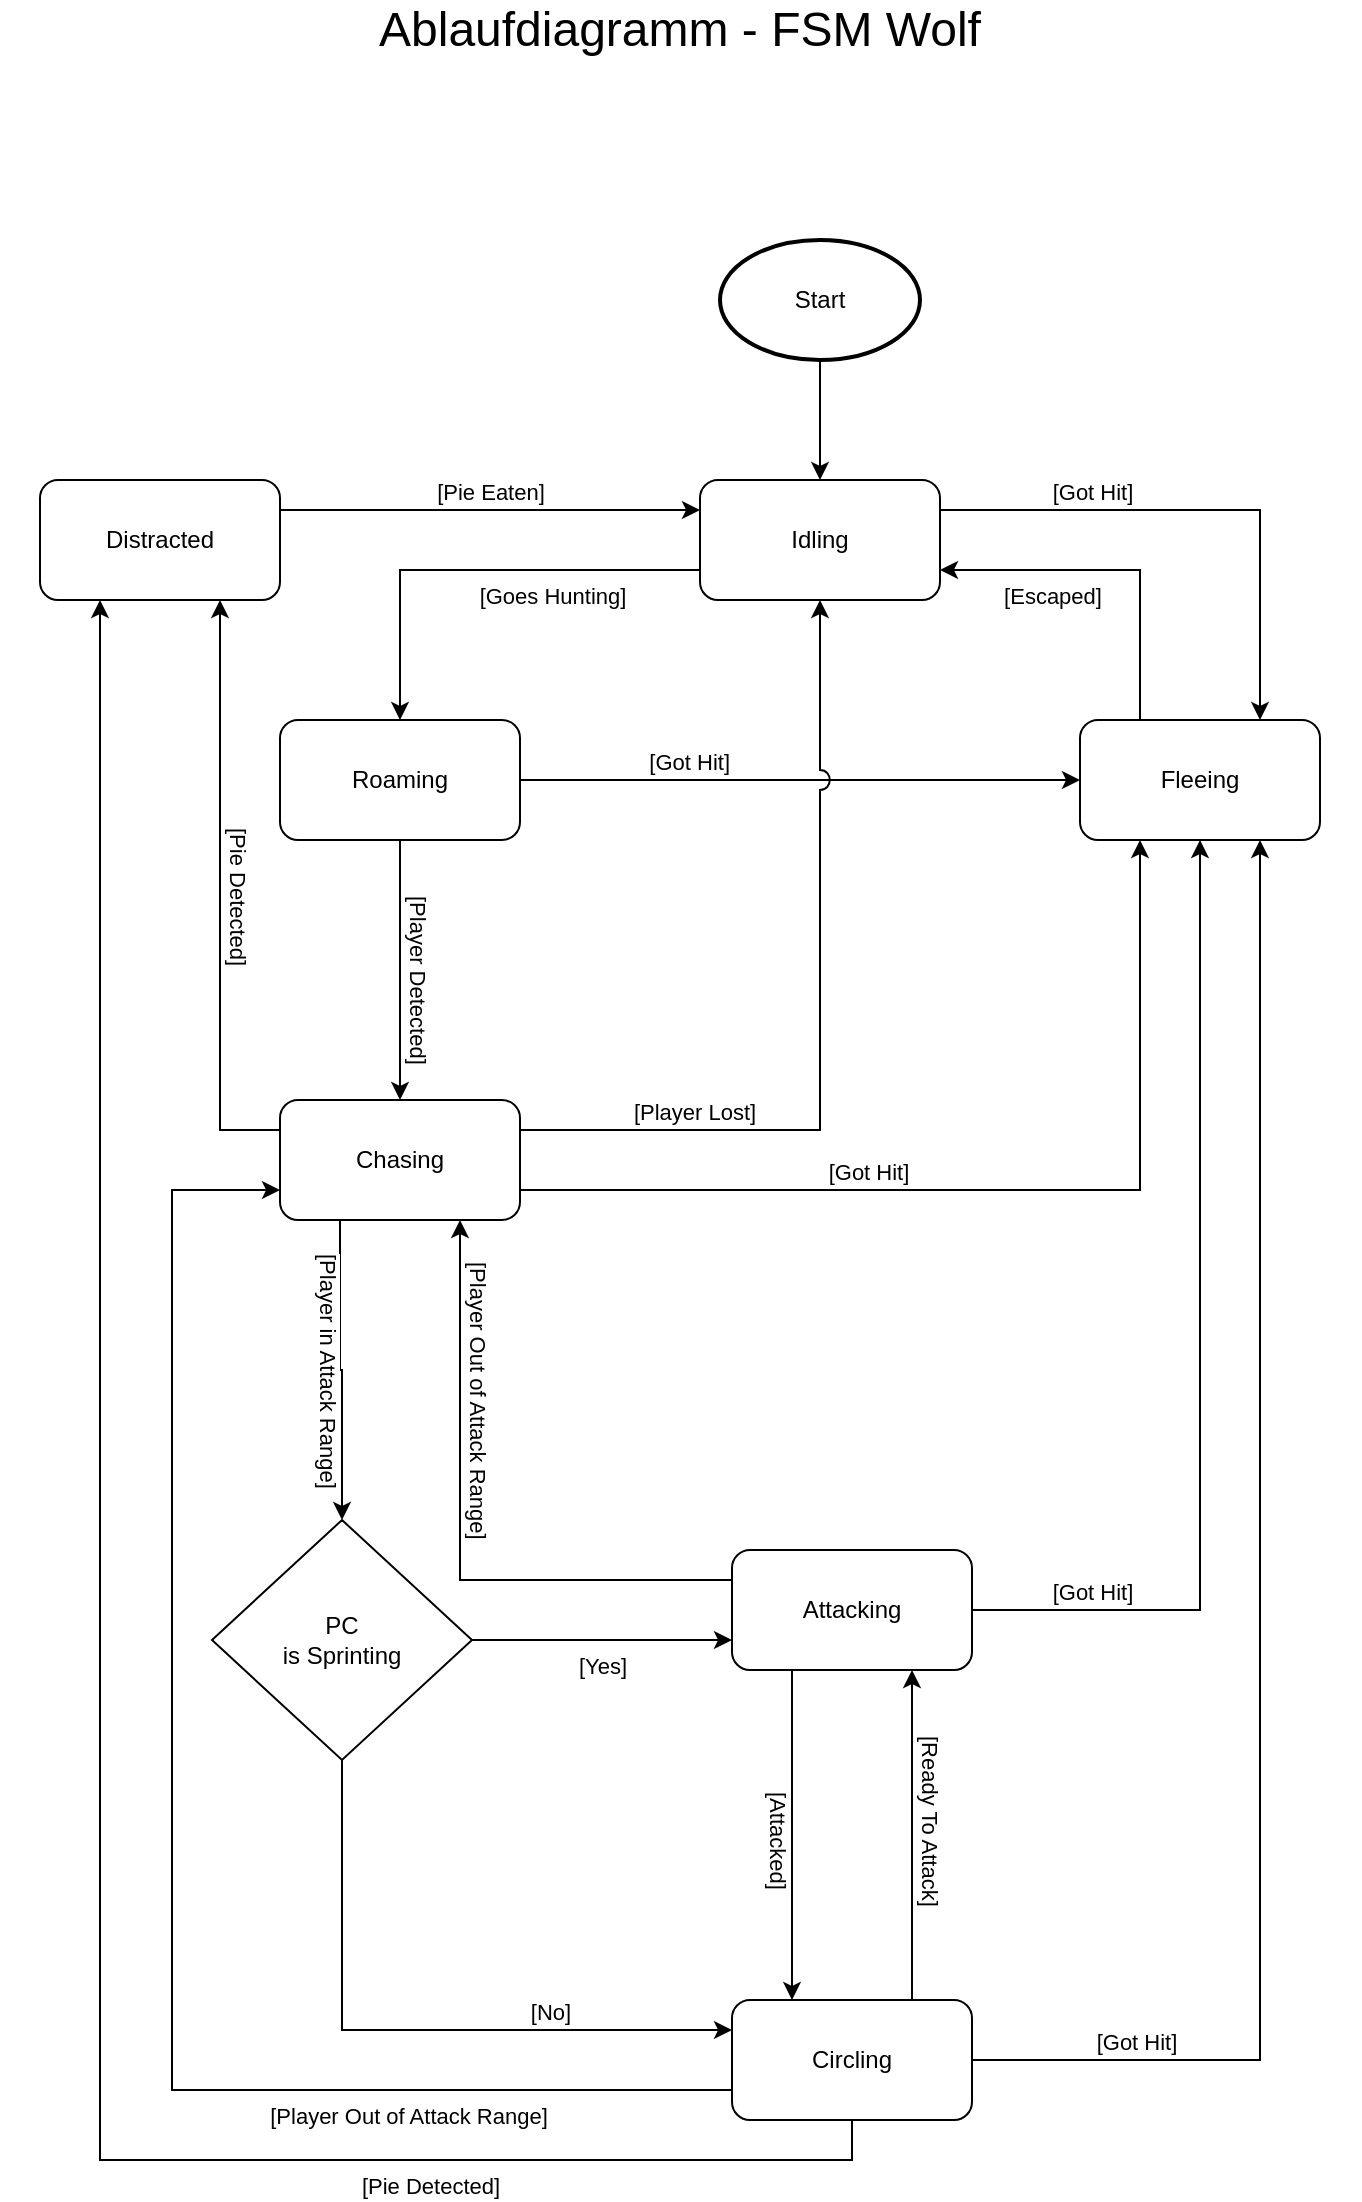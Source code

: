 <mxfile version="24.4.6" type="device">
  <diagram name="Seite-1" id="SroEx1rSqfCV8pFCb8dn">
    <mxGraphModel dx="1420" dy="834" grid="1" gridSize="10" guides="1" tooltips="1" connect="1" arrows="1" fold="1" page="1" pageScale="1" pageWidth="827" pageHeight="1169" math="0" shadow="0">
      <root>
        <mxCell id="0" />
        <mxCell id="1" parent="0" />
        <mxCell id="8OOta2SLHqOS_gNMMTu4-6" value="[Player Detected]" style="edgeStyle=orthogonalEdgeStyle;rounded=0;orthogonalLoop=1;jettySize=auto;html=1;exitX=0.5;exitY=1;exitDx=0;exitDy=0;labelPosition=right;verticalLabelPosition=middle;align=left;verticalAlign=middle;textDirection=vertical-lr;entryX=0.5;entryY=0;entryDx=0;entryDy=0;" parent="1" source="8OOta2SLHqOS_gNMMTu4-1" target="8OOta2SLHqOS_gNMMTu4-2" edge="1">
          <mxGeometry x="0.077" relative="1" as="geometry">
            <mxPoint x="264" y="430" as="sourcePoint" />
            <mxPoint as="offset" />
          </mxGeometry>
        </mxCell>
        <mxCell id="8OOta2SLHqOS_gNMMTu4-13" value="[Got Hit]" style="edgeStyle=orthogonalEdgeStyle;rounded=0;orthogonalLoop=1;jettySize=auto;html=1;exitX=1;exitY=0.5;exitDx=0;exitDy=0;entryX=0;entryY=0.5;entryDx=0;entryDy=0;labelPosition=left;verticalLabelPosition=top;align=right;verticalAlign=bottom;" parent="1" source="8OOta2SLHqOS_gNMMTu4-1" target="8OOta2SLHqOS_gNMMTu4-3" edge="1">
          <mxGeometry x="-0.243" relative="1" as="geometry">
            <mxPoint as="offset" />
          </mxGeometry>
        </mxCell>
        <mxCell id="8OOta2SLHqOS_gNMMTu4-1" value="Roaming" style="rounded=1;whiteSpace=wrap;html=1;strokeColor=default;align=center;verticalAlign=middle;fontFamily=Helvetica;fontSize=12;fontColor=default;fillColor=default;" parent="1" vertex="1">
          <mxGeometry x="214" y="400" width="120" height="60" as="geometry" />
        </mxCell>
        <mxCell id="8OOta2SLHqOS_gNMMTu4-8" value="[Got Hit]" style="edgeStyle=orthogonalEdgeStyle;rounded=0;orthogonalLoop=1;jettySize=auto;html=1;exitX=1;exitY=0.75;exitDx=0;exitDy=0;entryX=0.25;entryY=1;entryDx=0;entryDy=0;labelPosition=center;verticalLabelPosition=top;align=center;verticalAlign=bottom;" parent="1" source="8OOta2SLHqOS_gNMMTu4-2" target="8OOta2SLHqOS_gNMMTu4-3" edge="1">
          <mxGeometry x="-0.283" relative="1" as="geometry">
            <mxPoint x="614" y="430" as="targetPoint" />
            <mxPoint as="offset" />
          </mxGeometry>
        </mxCell>
        <mxCell id="8OOta2SLHqOS_gNMMTu4-27" value="[Player Lost]" style="edgeStyle=orthogonalEdgeStyle;rounded=0;orthogonalLoop=1;jettySize=auto;html=1;exitX=1;exitY=0.25;exitDx=0;exitDy=0;entryX=0.5;entryY=1;entryDx=0;entryDy=0;jumpStyle=arc;jumpSize=10;labelPosition=center;verticalLabelPosition=top;align=center;verticalAlign=bottom;" parent="1" source="8OOta2SLHqOS_gNMMTu4-2" target="8OOta2SLHqOS_gNMMTu4-21" edge="1">
          <mxGeometry x="-0.584" relative="1" as="geometry">
            <mxPoint as="offset" />
          </mxGeometry>
        </mxCell>
        <mxCell id="8OOta2SLHqOS_gNMMTu4-33" value="[Pie Detected]" style="edgeStyle=orthogonalEdgeStyle;rounded=0;orthogonalLoop=1;jettySize=auto;html=1;exitX=0;exitY=0.25;exitDx=0;exitDy=0;entryX=0.75;entryY=1;entryDx=0;entryDy=0;labelPosition=right;verticalLabelPosition=middle;align=left;verticalAlign=middle;textDirection=vertical-lr;" parent="1" source="8OOta2SLHqOS_gNMMTu4-2" target="8OOta2SLHqOS_gNMMTu4-28" edge="1">
          <mxGeometry relative="1" as="geometry" />
        </mxCell>
        <mxCell id="8OOta2SLHqOS_gNMMTu4-41" value="[Player in Attack Range]" style="edgeStyle=orthogonalEdgeStyle;rounded=0;orthogonalLoop=1;jettySize=auto;html=1;entryX=0.5;entryY=0;entryDx=0;entryDy=0;labelPosition=left;verticalLabelPosition=middle;align=right;verticalAlign=middle;textDirection=vertical-lr;exitX=0.25;exitY=1;exitDx=0;exitDy=0;" parent="1" source="8OOta2SLHqOS_gNMMTu4-2" target="8OOta2SLHqOS_gNMMTu4-18" edge="1">
          <mxGeometry x="0.007" relative="1" as="geometry">
            <mxPoint x="274" y="700" as="sourcePoint" />
            <mxPoint as="offset" />
          </mxGeometry>
        </mxCell>
        <mxCell id="8OOta2SLHqOS_gNMMTu4-2" value="Chasing" style="rounded=1;whiteSpace=wrap;html=1;strokeColor=default;align=center;verticalAlign=middle;fontFamily=Helvetica;fontSize=12;fontColor=default;fillColor=default;" parent="1" vertex="1">
          <mxGeometry x="214" y="590" width="120" height="60" as="geometry" />
        </mxCell>
        <mxCell id="8OOta2SLHqOS_gNMMTu4-12" value="[Escaped]" style="edgeStyle=orthogonalEdgeStyle;rounded=0;orthogonalLoop=1;jettySize=auto;html=1;exitX=0.25;exitY=0;exitDx=0;exitDy=0;entryX=1;entryY=0.75;entryDx=0;entryDy=0;labelPosition=center;verticalLabelPosition=bottom;align=center;verticalAlign=top;" parent="1" source="8OOta2SLHqOS_gNMMTu4-3" target="8OOta2SLHqOS_gNMMTu4-21" edge="1">
          <mxGeometry x="0.36" relative="1" as="geometry">
            <mxPoint x="384" y="310" as="targetPoint" />
            <mxPoint as="offset" />
          </mxGeometry>
        </mxCell>
        <mxCell id="8OOta2SLHqOS_gNMMTu4-3" value="Fleeing" style="rounded=1;whiteSpace=wrap;html=1;strokeColor=default;align=center;verticalAlign=middle;fontFamily=Helvetica;fontSize=12;fontColor=default;fillColor=default;" parent="1" vertex="1">
          <mxGeometry x="614" y="400" width="120" height="60" as="geometry" />
        </mxCell>
        <mxCell id="8OOta2SLHqOS_gNMMTu4-10" value="[Player Out of Attack Range]" style="edgeStyle=orthogonalEdgeStyle;rounded=0;orthogonalLoop=1;jettySize=auto;html=1;exitX=0;exitY=0.25;exitDx=0;exitDy=0;entryX=0.75;entryY=1;entryDx=0;entryDy=0;labelPosition=right;verticalLabelPosition=middle;align=left;verticalAlign=middle;textDirection=vertical-lr;" parent="1" source="8OOta2SLHqOS_gNMMTu4-4" target="8OOta2SLHqOS_gNMMTu4-2" edge="1">
          <mxGeometry x="0.43" relative="1" as="geometry">
            <mxPoint x="384" y="680" as="targetPoint" />
            <mxPoint as="offset" />
          </mxGeometry>
        </mxCell>
        <mxCell id="8OOta2SLHqOS_gNMMTu4-16" value="[Attacked]" style="edgeStyle=orthogonalEdgeStyle;rounded=0;orthogonalLoop=1;jettySize=auto;html=1;exitX=0.25;exitY=1;exitDx=0;exitDy=0;entryX=0.25;entryY=0;entryDx=0;entryDy=0;labelPosition=left;verticalLabelPosition=middle;align=right;verticalAlign=middle;textDirection=vertical-lr;" parent="1" source="8OOta2SLHqOS_gNMMTu4-4" target="8OOta2SLHqOS_gNMMTu4-14" edge="1">
          <mxGeometry x="0.03" relative="1" as="geometry">
            <mxPoint as="offset" />
          </mxGeometry>
        </mxCell>
        <mxCell id="8OOta2SLHqOS_gNMMTu4-4" value="Attacking" style="rounded=1;whiteSpace=wrap;html=1;strokeColor=default;align=center;verticalAlign=middle;fontFamily=Helvetica;fontSize=12;fontColor=default;fillColor=default;" parent="1" vertex="1">
          <mxGeometry x="440" y="815" width="120" height="60" as="geometry" />
        </mxCell>
        <mxCell id="8OOta2SLHqOS_gNMMTu4-9" value="[Got Hit]" style="edgeStyle=orthogonalEdgeStyle;rounded=0;orthogonalLoop=1;jettySize=auto;html=1;exitX=1;exitY=0.5;exitDx=0;exitDy=0;entryX=0.5;entryY=1;entryDx=0;entryDy=0;labelPosition=center;verticalLabelPosition=top;align=center;verticalAlign=bottom;" parent="1" source="8OOta2SLHqOS_gNMMTu4-4" target="8OOta2SLHqOS_gNMMTu4-3" edge="1">
          <mxGeometry x="-0.759" relative="1" as="geometry">
            <mxPoint as="offset" />
          </mxGeometry>
        </mxCell>
        <mxCell id="8OOta2SLHqOS_gNMMTu4-17" value="[Ready To Attack]" style="edgeStyle=orthogonalEdgeStyle;rounded=0;orthogonalLoop=1;jettySize=auto;html=1;exitX=0.75;exitY=0;exitDx=0;exitDy=0;entryX=0.75;entryY=1;entryDx=0;entryDy=0;labelPosition=right;verticalLabelPosition=middle;align=left;verticalAlign=middle;textDirection=vertical-lr;" parent="1" source="8OOta2SLHqOS_gNMMTu4-14" target="8OOta2SLHqOS_gNMMTu4-4" edge="1">
          <mxGeometry x="0.091" relative="1" as="geometry">
            <mxPoint as="offset" />
          </mxGeometry>
        </mxCell>
        <mxCell id="8OOta2SLHqOS_gNMMTu4-24" value="[Got Hit]" style="edgeStyle=orthogonalEdgeStyle;rounded=0;orthogonalLoop=1;jettySize=auto;html=1;exitX=1;exitY=0.5;exitDx=0;exitDy=0;entryX=0.75;entryY=1;entryDx=0;entryDy=0;labelPosition=center;verticalLabelPosition=top;align=center;verticalAlign=bottom;" parent="1" source="8OOta2SLHqOS_gNMMTu4-14" target="8OOta2SLHqOS_gNMMTu4-3" edge="1">
          <mxGeometry x="-0.783" relative="1" as="geometry">
            <mxPoint x="704" y="640" as="targetPoint" />
            <mxPoint as="offset" />
          </mxGeometry>
        </mxCell>
        <mxCell id="8OOta2SLHqOS_gNMMTu4-34" value="[Pie Detected]" style="edgeStyle=orthogonalEdgeStyle;rounded=0;orthogonalLoop=1;jettySize=auto;html=1;exitX=0.5;exitY=1;exitDx=0;exitDy=0;entryX=0.25;entryY=1;entryDx=0;entryDy=0;labelPosition=center;verticalLabelPosition=bottom;align=center;verticalAlign=top;" parent="1" source="8OOta2SLHqOS_gNMMTu4-14" target="8OOta2SLHqOS_gNMMTu4-28" edge="1">
          <mxGeometry x="-0.606" relative="1" as="geometry">
            <mxPoint as="offset" />
          </mxGeometry>
        </mxCell>
        <mxCell id="8OOta2SLHqOS_gNMMTu4-45" value="[Player Out of Attack Range]" style="edgeStyle=orthogonalEdgeStyle;rounded=0;orthogonalLoop=1;jettySize=auto;html=1;exitX=0;exitY=0.75;exitDx=0;exitDy=0;entryX=0;entryY=0.75;entryDx=0;entryDy=0;labelPosition=center;verticalLabelPosition=bottom;align=center;verticalAlign=top;" parent="1" source="8OOta2SLHqOS_gNMMTu4-14" target="8OOta2SLHqOS_gNMMTu4-2" edge="1">
          <mxGeometry x="-0.585" relative="1" as="geometry">
            <Array as="points">
              <mxPoint x="160" y="1085" />
              <mxPoint x="160" y="635" />
            </Array>
            <mxPoint as="offset" />
          </mxGeometry>
        </mxCell>
        <mxCell id="8OOta2SLHqOS_gNMMTu4-14" value="Circling" style="rounded=1;whiteSpace=wrap;html=1;strokeColor=default;align=center;verticalAlign=middle;fontFamily=Helvetica;fontSize=12;fontColor=default;fillColor=default;" parent="1" vertex="1">
          <mxGeometry x="440" y="1040" width="120" height="60" as="geometry" />
        </mxCell>
        <mxCell id="8OOta2SLHqOS_gNMMTu4-19" value="[Yes]" style="edgeStyle=orthogonalEdgeStyle;rounded=0;orthogonalLoop=1;jettySize=auto;html=1;exitX=1;exitY=0.5;exitDx=0;exitDy=0;entryX=0;entryY=0.75;entryDx=0;entryDy=0;labelPosition=center;verticalLabelPosition=bottom;align=center;verticalAlign=top;" parent="1" source="8OOta2SLHqOS_gNMMTu4-18" target="8OOta2SLHqOS_gNMMTu4-4" edge="1">
          <mxGeometry x="-0.003" relative="1" as="geometry">
            <mxPoint as="offset" />
          </mxGeometry>
        </mxCell>
        <mxCell id="8OOta2SLHqOS_gNMMTu4-20" value="[No]" style="edgeStyle=orthogonalEdgeStyle;rounded=0;orthogonalLoop=1;jettySize=auto;html=1;exitX=0.5;exitY=1;exitDx=0;exitDy=0;entryX=0;entryY=0.25;entryDx=0;entryDy=0;labelPosition=center;verticalLabelPosition=top;align=center;verticalAlign=bottom;" parent="1" source="8OOta2SLHqOS_gNMMTu4-18" target="8OOta2SLHqOS_gNMMTu4-14" edge="1">
          <mxGeometry x="0.444" relative="1" as="geometry">
            <mxPoint as="offset" />
          </mxGeometry>
        </mxCell>
        <mxCell id="8OOta2SLHqOS_gNMMTu4-18" value="PC&lt;br&gt;is Sprinting" style="rhombus;whiteSpace=wrap;html=1;" parent="1" vertex="1">
          <mxGeometry x="180" y="800" width="130" height="120" as="geometry" />
        </mxCell>
        <mxCell id="8OOta2SLHqOS_gNMMTu4-22" value="[Got Hit]" style="edgeStyle=orthogonalEdgeStyle;rounded=0;orthogonalLoop=1;jettySize=auto;html=1;exitX=1;exitY=0.25;exitDx=0;exitDy=0;entryX=0.75;entryY=0;entryDx=0;entryDy=0;labelPosition=center;verticalLabelPosition=top;align=center;verticalAlign=bottom;" parent="1" source="8OOta2SLHqOS_gNMMTu4-21" target="8OOta2SLHqOS_gNMMTu4-3" edge="1">
          <mxGeometry x="-0.426" relative="1" as="geometry">
            <mxPoint as="offset" />
          </mxGeometry>
        </mxCell>
        <mxCell id="8OOta2SLHqOS_gNMMTu4-23" value="[Goes Hunting]" style="edgeStyle=orthogonalEdgeStyle;rounded=0;orthogonalLoop=1;jettySize=auto;html=1;exitX=0;exitY=0.75;exitDx=0;exitDy=0;entryX=0.5;entryY=0;entryDx=0;entryDy=0;labelPosition=center;verticalLabelPosition=bottom;align=center;verticalAlign=top;" parent="1" source="8OOta2SLHqOS_gNMMTu4-21" target="8OOta2SLHqOS_gNMMTu4-1" edge="1">
          <mxGeometry x="-0.341" relative="1" as="geometry">
            <mxPoint as="offset" />
          </mxGeometry>
        </mxCell>
        <mxCell id="8OOta2SLHqOS_gNMMTu4-21" value="Idling" style="rounded=1;whiteSpace=wrap;html=1;strokeColor=default;align=center;verticalAlign=middle;fontFamily=Helvetica;fontSize=12;fontColor=default;fillColor=default;" parent="1" vertex="1">
          <mxGeometry x="424" y="280" width="120" height="60" as="geometry" />
        </mxCell>
        <mxCell id="8OOta2SLHqOS_gNMMTu4-26" style="edgeStyle=orthogonalEdgeStyle;rounded=0;orthogonalLoop=1;jettySize=auto;html=1;exitX=0.5;exitY=1;exitDx=0;exitDy=0;exitPerimeter=0;" parent="1" source="8OOta2SLHqOS_gNMMTu4-44" target="8OOta2SLHqOS_gNMMTu4-21" edge="1">
          <mxGeometry relative="1" as="geometry">
            <mxPoint x="484" y="210" as="sourcePoint" />
          </mxGeometry>
        </mxCell>
        <mxCell id="8OOta2SLHqOS_gNMMTu4-30" value="[Pie Eaten]" style="edgeStyle=orthogonalEdgeStyle;rounded=0;orthogonalLoop=1;jettySize=auto;html=1;exitX=1;exitY=0.25;exitDx=0;exitDy=0;entryX=0;entryY=0.25;entryDx=0;entryDy=0;labelPosition=center;verticalLabelPosition=top;align=center;verticalAlign=bottom;" parent="1" source="8OOta2SLHqOS_gNMMTu4-28" target="8OOta2SLHqOS_gNMMTu4-21" edge="1">
          <mxGeometry relative="1" as="geometry" />
        </mxCell>
        <mxCell id="8OOta2SLHqOS_gNMMTu4-28" value="Distracted" style="rounded=1;whiteSpace=wrap;html=1;strokeColor=default;align=center;verticalAlign=middle;fontFamily=Helvetica;fontSize=12;fontColor=default;fillColor=default;" parent="1" vertex="1">
          <mxGeometry x="94" y="280" width="120" height="60" as="geometry" />
        </mxCell>
        <mxCell id="8OOta2SLHqOS_gNMMTu4-44" value="Start" style="strokeWidth=2;html=1;shape=mxgraph.flowchart.start_1;whiteSpace=wrap;" parent="1" vertex="1">
          <mxGeometry x="434" y="160" width="100" height="60" as="geometry" />
        </mxCell>
        <mxCell id="8OOta2SLHqOS_gNMMTu4-51" value="Ablaufdiagramm - FSM Wolf" style="text;html=1;align=center;verticalAlign=middle;whiteSpace=wrap;rounded=0;fontSize=24;" parent="1" vertex="1">
          <mxGeometry x="74" y="40" width="680" height="30" as="geometry" />
        </mxCell>
      </root>
    </mxGraphModel>
  </diagram>
</mxfile>
